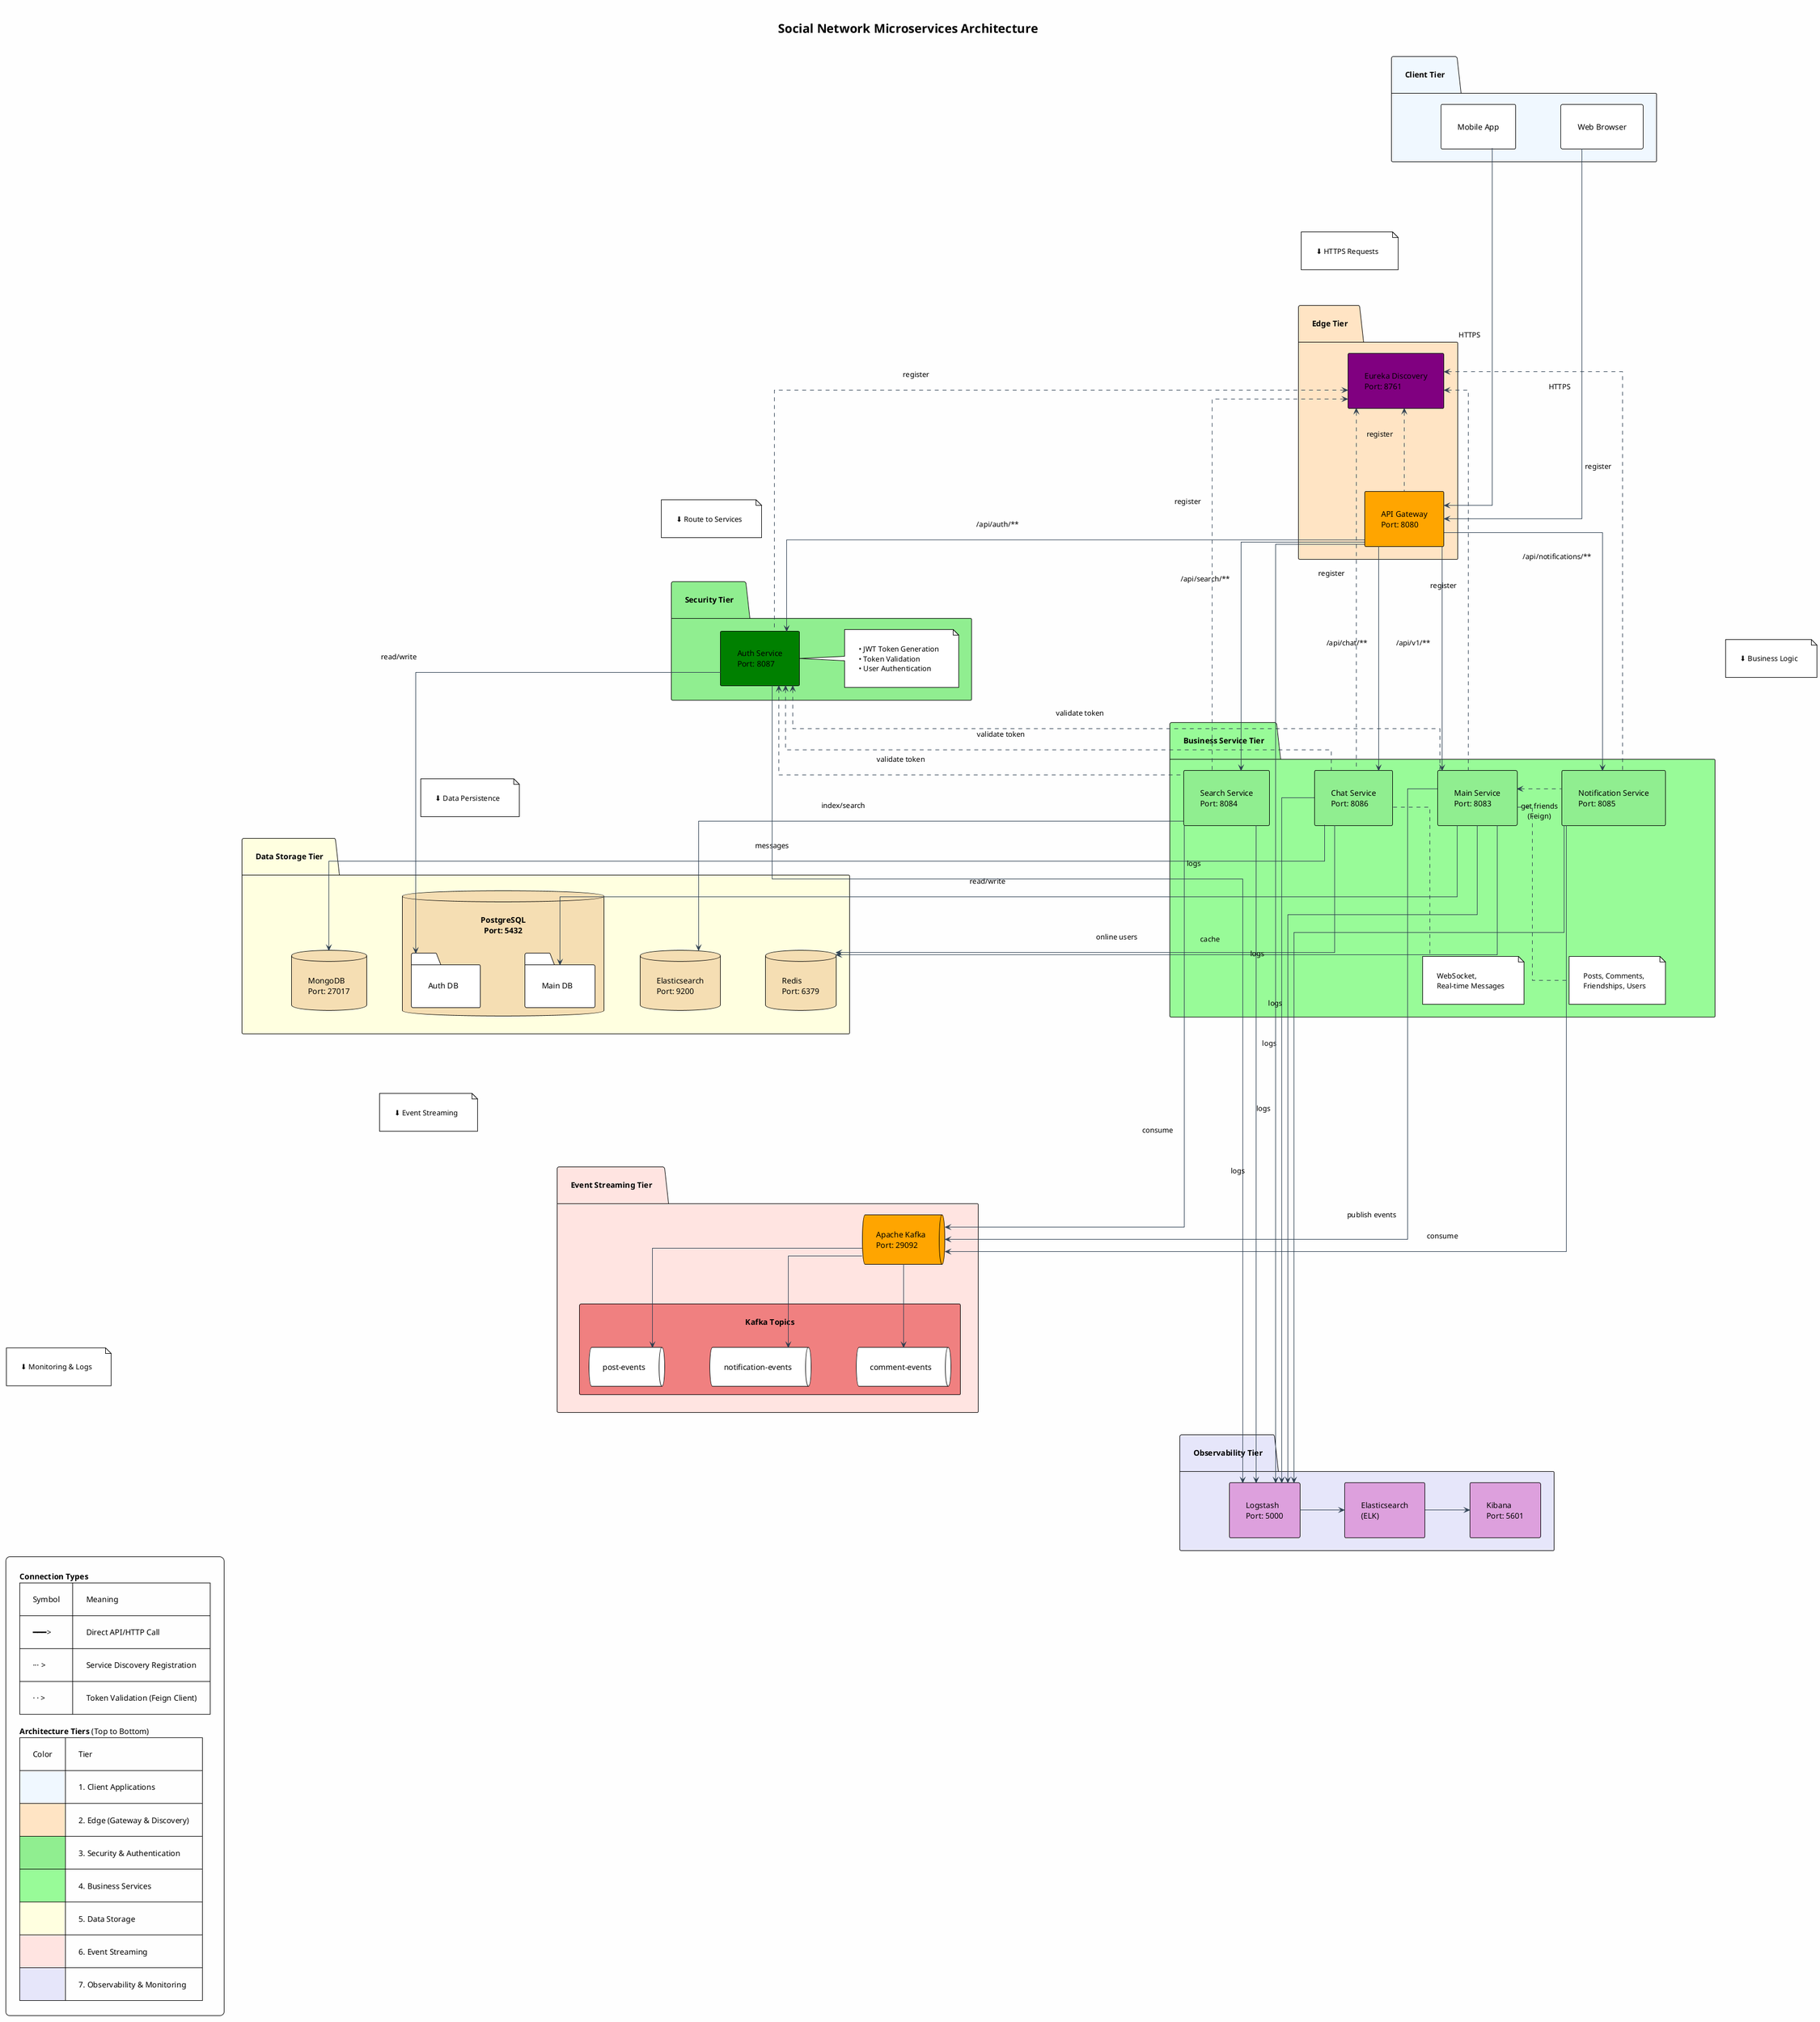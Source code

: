 @startuml microservices-architecture
!theme plain

skinparam {
    componentStyle rectangle
    backgroundColor #FEFEFE
    shadowing false
    ArrowColor #2C3E50
    BorderColor #34495E
    linetype ortho
    nodesep 80
    ranksep 150
    padding 20
}

' Force top-to-bottom layout
top to bottom direction

title Social Network Microservices Architecture

' =====================================================
' TIER 1: CLIENT APPLICATIONS
' =====================================================
package "Client Tier" as ClientTier #AliceBlue {
    component [Web Browser] as Web
    component [Mobile App] as Mobile
}

' Vertical spacer
note as N1
    ⬇ HTTPS Requests
end note

' =====================================================
' TIER 2: EDGE LAYER (Gateway & Service Discovery)
' =====================================================
package "Edge Tier" as EdgeTier #Bisque {
    component [API Gateway\nPort: 8080] as Gateway #Orange
    component [Eureka Discovery\nPort: 8761] as Eureka #Purple
}

' Vertical spacer
note as N2
    ⬇ Route to Services
end note

' =====================================================
' TIER 3: SECURITY & AUTHENTICATION
' =====================================================
package "Security Tier" as SecurityTier #LightGreen {
    component [Auth Service\nPort: 8087] as Auth #Green
    note right of Auth
        • JWT Token Generation
        • Token Validation
        • User Authentication
    end note
}

' Vertical spacer
note as N3
    ⬇ Business Logic
end note

' =====================================================
' TIER 4: CORE BUSINESS SERVICES
' =====================================================
package "Business Service Tier" as BusinessTier #PaleGreen {
    component [Main Service\nPort: 8083] as Main #LightGreen
    component [Chat Service\nPort: 8086] as Chat #LightGreen
    component [Search Service\nPort: 8084] as Search #LightGreen
    component [Notification Service\nPort: 8085] as Notification #LightGreen

    note bottom of Main
        Posts, Comments,
        Friendships, Users
    end note

    note bottom of Chat
        WebSocket,
        Real-time Messages
    end note
}

' Vertical spacer
note as N4
    ⬇ Data Persistence
end note

' =====================================================
' TIER 5: DATA STORAGE LAYER
' =====================================================
package "Data Storage Tier" as DataTier #LightYellow {

    database "PostgreSQL\nPort: 5432" as Postgres #Wheat {
        folder "Auth DB" as AuthDB
        folder "Main DB" as MainDB
    }

    database "MongoDB\nPort: 27017" as Mongo #Wheat

    database "Redis\nPort: 6379" as Redis #Wheat

    database "Elasticsearch\nPort: 9200" as Elastic #Wheat
}

' Vertical spacer
note as N5
    ⬇ Event Streaming
end note

' =====================================================
' TIER 6: MESSAGE BROKER
' =====================================================
package "Event Streaming Tier" as EventTier #MistyRose {
    queue "Apache Kafka\nPort: 29092" as Kafka #Orange

    rectangle "Kafka Topics" as Topics #LightCoral {
        queue "notification-events" as Topic1
        queue "post-events" as Topic2
        queue "comment-events" as Topic3
    }
}

' Vertical spacer
note as N6
    ⬇ Monitoring & Logs
end note

' =====================================================
' TIER 7: OBSERVABILITY & MONITORING
' =====================================================
package "Observability Tier" as ObservabilityTier #Lavender {
    component [Logstash\nPort: 5000] as Logstash #Plum
    component [Elasticsearch\n(ELK)] as ELK_ES #Plum
    component [Kibana\nPort: 5601] as Kibana #Plum

    Logstash -right-> ELK_ES
    ELK_ES -right-> Kibana
}

' =====================================================
' VERTICAL CONNECTIONS - TIER 1 → TIER 2
' =====================================================
Web -down-> Gateway : HTTPS
Mobile -down-> Gateway : HTTPS

' =====================================================
' TIER 2 → TIER 3 & 4 (API Gateway Routing)
' =====================================================
Gateway -down-> Auth : /api/auth/**
Gateway -down-> Main : /api/v1/**
Gateway -down-> Chat : /api/chat/**
Gateway -down-> Search : /api/search/**
Gateway -down-> Notification : /api/notifications/**

' =====================================================
' SERVICE DISCOVERY (Dotted Registration)
' =====================================================
Gateway .up.> Eureka : register
Auth .up.> Eureka : register
Main .up.> Eureka : register
Chat .up.> Eureka : register
Search .up.> Eureka : register
Notification .up.> Eureka : register

' =====================================================
' AUTHENTICATION VALIDATION (Feign Clients)
' =====================================================
Main .up.> Auth : validate token
Chat .up.> Auth : validate token
Search .up.> Auth : validate token

' =====================================================
' TIER 4 → TIER 5 (Database Connections)
' =====================================================
Auth -down-> AuthDB : read/write
Main -down-> MainDB : read/write
Main -down-> Redis : cache
Chat -down-> Mongo : messages
Chat -down-> Redis : online users
Search -down-> Elastic : index/search

' =====================================================
' TIER 4 → TIER 6 (Event Publishing & Consuming)
' =====================================================
Main -down-> Kafka : publish events
Notification -down-> Kafka : consume
Search -down-> Kafka : consume

Kafka -down-> Topic1
Kafka -down-> Topic2
Kafka -down-> Topic3

' =====================================================
' INTER-SERVICE COMMUNICATION
' =====================================================
Notification .left.> Main : get friends\n(Feign)

' =====================================================
' TIER 3,4 → TIER 7 (Logging)
' =====================================================
Auth -down-> Logstash : logs
Main -down-> Logstash : logs
Chat -down-> Logstash : logs
Search -down-> Logstash : logs
Notification -down-> Logstash : logs
Gateway -down-> Logstash : logs

' =====================================================
' VERTICAL FLOW ENFORCEMENT
' =====================================================
ClientTier -[hidden]down- N1
N1 -[hidden]down- EdgeTier
EdgeTier -[hidden]down- N2
N2 -[hidden]down- SecurityTier
SecurityTier -[hidden]down- N3
N3 -[hidden]down- BusinessTier
BusinessTier -[hidden]down- N4
N4 -[hidden]down- DataTier
DataTier -[hidden]down- N5
N5 -[hidden]down- EventTier
EventTier -[hidden]down- N6
N6 -[hidden]down- ObservabilityTier

' =====================================================
' LEGEND
' =====================================================
legend bottom left
    **Connection Types**
    | Symbol | Meaning |
    | ━━━> | Direct API/HTTP Call |
    | ··· > | Service Discovery Registration |
    | · · > | Token Validation (Feign Client) |

    **Architecture Tiers** (Top to Bottom)
    | Color | Tier |
    | <#AliceBlue> | 1. Client Applications |
    | <#Bisque> | 2. Edge (Gateway & Discovery) |
    | <#LightGreen> | 3. Security & Authentication |
    | <#PaleGreen> | 4. Business Services |
    | <#LightYellow> | 5. Data Storage |
    | <#MistyRose> | 6. Event Streaming |
    | <#Lavender> | 7. Observability & Monitoring |
end legend

@enduml
